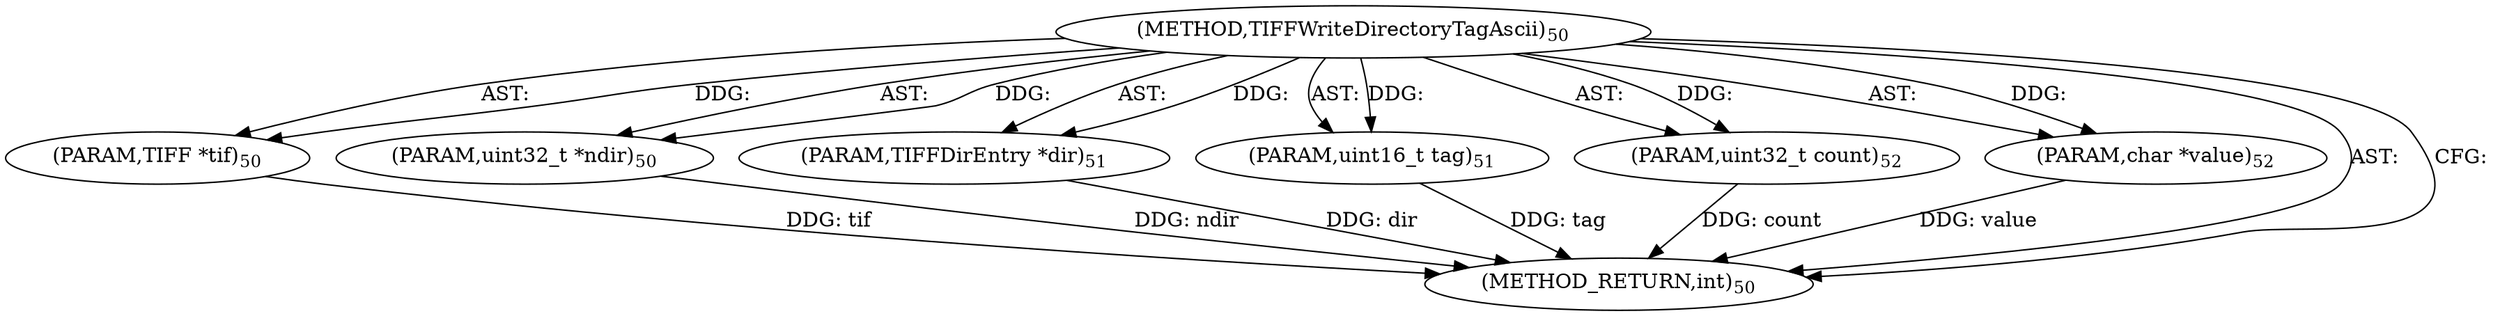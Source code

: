 digraph "TIFFWriteDirectoryTagAscii" {  
"63946" [label = <(METHOD,TIFFWriteDirectoryTagAscii)<SUB>50</SUB>> ]
"63947" [label = <(PARAM,TIFF *tif)<SUB>50</SUB>> ]
"63948" [label = <(PARAM,uint32_t *ndir)<SUB>50</SUB>> ]
"63949" [label = <(PARAM,TIFFDirEntry *dir)<SUB>51</SUB>> ]
"63950" [label = <(PARAM,uint16_t tag)<SUB>51</SUB>> ]
"63951" [label = <(PARAM,uint32_t count)<SUB>52</SUB>> ]
"63952" [label = <(PARAM,char *value)<SUB>52</SUB>> ]
"63953" [label = <(METHOD_RETURN,int)<SUB>50</SUB>> ]
  "63946" -> "63947"  [ label = "AST: "] 
  "63946" -> "63948"  [ label = "AST: "] 
  "63946" -> "63949"  [ label = "AST: "] 
  "63946" -> "63950"  [ label = "AST: "] 
  "63946" -> "63951"  [ label = "AST: "] 
  "63946" -> "63952"  [ label = "AST: "] 
  "63946" -> "63953"  [ label = "AST: "] 
  "63946" -> "63953"  [ label = "CFG: "] 
  "63947" -> "63953"  [ label = "DDG: tif"] 
  "63948" -> "63953"  [ label = "DDG: ndir"] 
  "63949" -> "63953"  [ label = "DDG: dir"] 
  "63950" -> "63953"  [ label = "DDG: tag"] 
  "63951" -> "63953"  [ label = "DDG: count"] 
  "63952" -> "63953"  [ label = "DDG: value"] 
  "63946" -> "63947"  [ label = "DDG: "] 
  "63946" -> "63948"  [ label = "DDG: "] 
  "63946" -> "63949"  [ label = "DDG: "] 
  "63946" -> "63950"  [ label = "DDG: "] 
  "63946" -> "63951"  [ label = "DDG: "] 
  "63946" -> "63952"  [ label = "DDG: "] 
}
